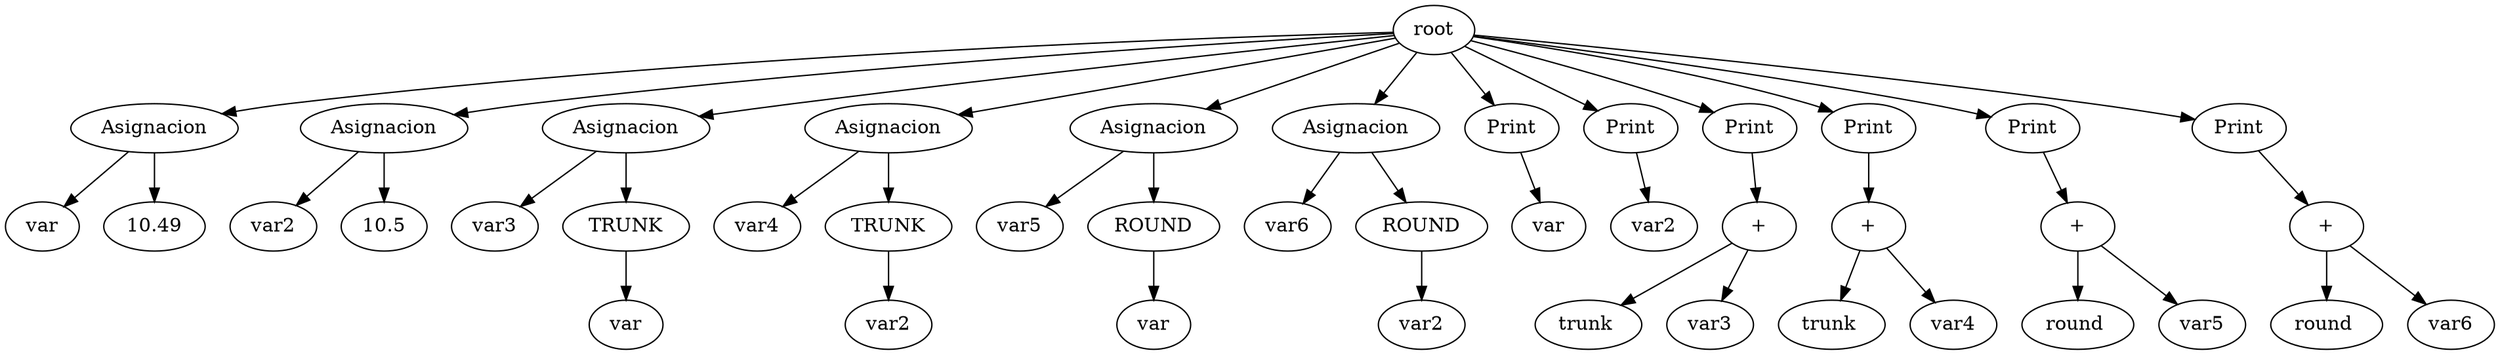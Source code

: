 digraph G{
rankir=TD;
43 [label = "root"];
2 [label = "var"];
3 [label = "Asignacion"];
3 -> 2;
1 [label = "10.49"];
3 [label = "Asignacion"];
3 -> 1;
5 [label = "var2"];
6 [label = "Asignacion"];
6 -> 5;
4 [label = "10.5"];
6 [label = "Asignacion"];
6 -> 4;
9 [label = "var3"];
10 [label = "Asignacion"];
10 -> 9;
8[label = "TRUNK"];
7 [label = "var"];
8 -> 7;
10 [label = "Asignacion"];
10 -> 8;
13 [label = "var4"];
14 [label = "Asignacion"];
14 -> 13;
12[label = "TRUNK"];
11 [label = "var2"];
12 -> 11;
14 [label = "Asignacion"];
14 -> 12;
17 [label = "var5"];
18 [label = "Asignacion"];
18 -> 17;
16[label = "ROUND"];
15 [label = "var"];
16 -> 15;
18 [label = "Asignacion"];
18 -> 16;
21 [label = "var6"];
22 [label = "Asignacion"];
22 -> 21;
20[label = "ROUND"];
19 [label = "var2"];
20 -> 19;
22 [label = "Asignacion"];
22 -> 20;
23 [label = "var"];
24 [label = "Print"];
24 -> 23;
25 [label = "var2"];
26 [label = "Print"];
26 -> 25;
27 [label = "trunk "];
29 [label = "+"];
29 -> 27;
28 [label = "var3"];
29 [label = "+"];
29 -> 28;
30 [label = "Print"];
30 -> 29;
31 [label = "trunk "];
33 [label = "+"];
33 -> 31;
32 [label = "var4"];
33 [label = "+"];
33 -> 32;
34 [label = "Print"];
34 -> 33;
35 [label = "round "];
37 [label = "+"];
37 -> 35;
36 [label = "var5"];
37 [label = "+"];
37 -> 36;
38 [label = "Print"];
38 -> 37;
39 [label = "round "];
41 [label = "+"];
41 -> 39;
40 [label = "var6"];
41 [label = "+"];
41 -> 40;
42 [label = "Print"];
42 -> 41;
43 -> 3;
43 -> 6;
43 -> 10;
43 -> 14;
43 -> 18;
43 -> 22;
43 -> 24;
43 -> 26;
43 -> 30;
43 -> 34;
43 -> 38;
43 -> 42;

}